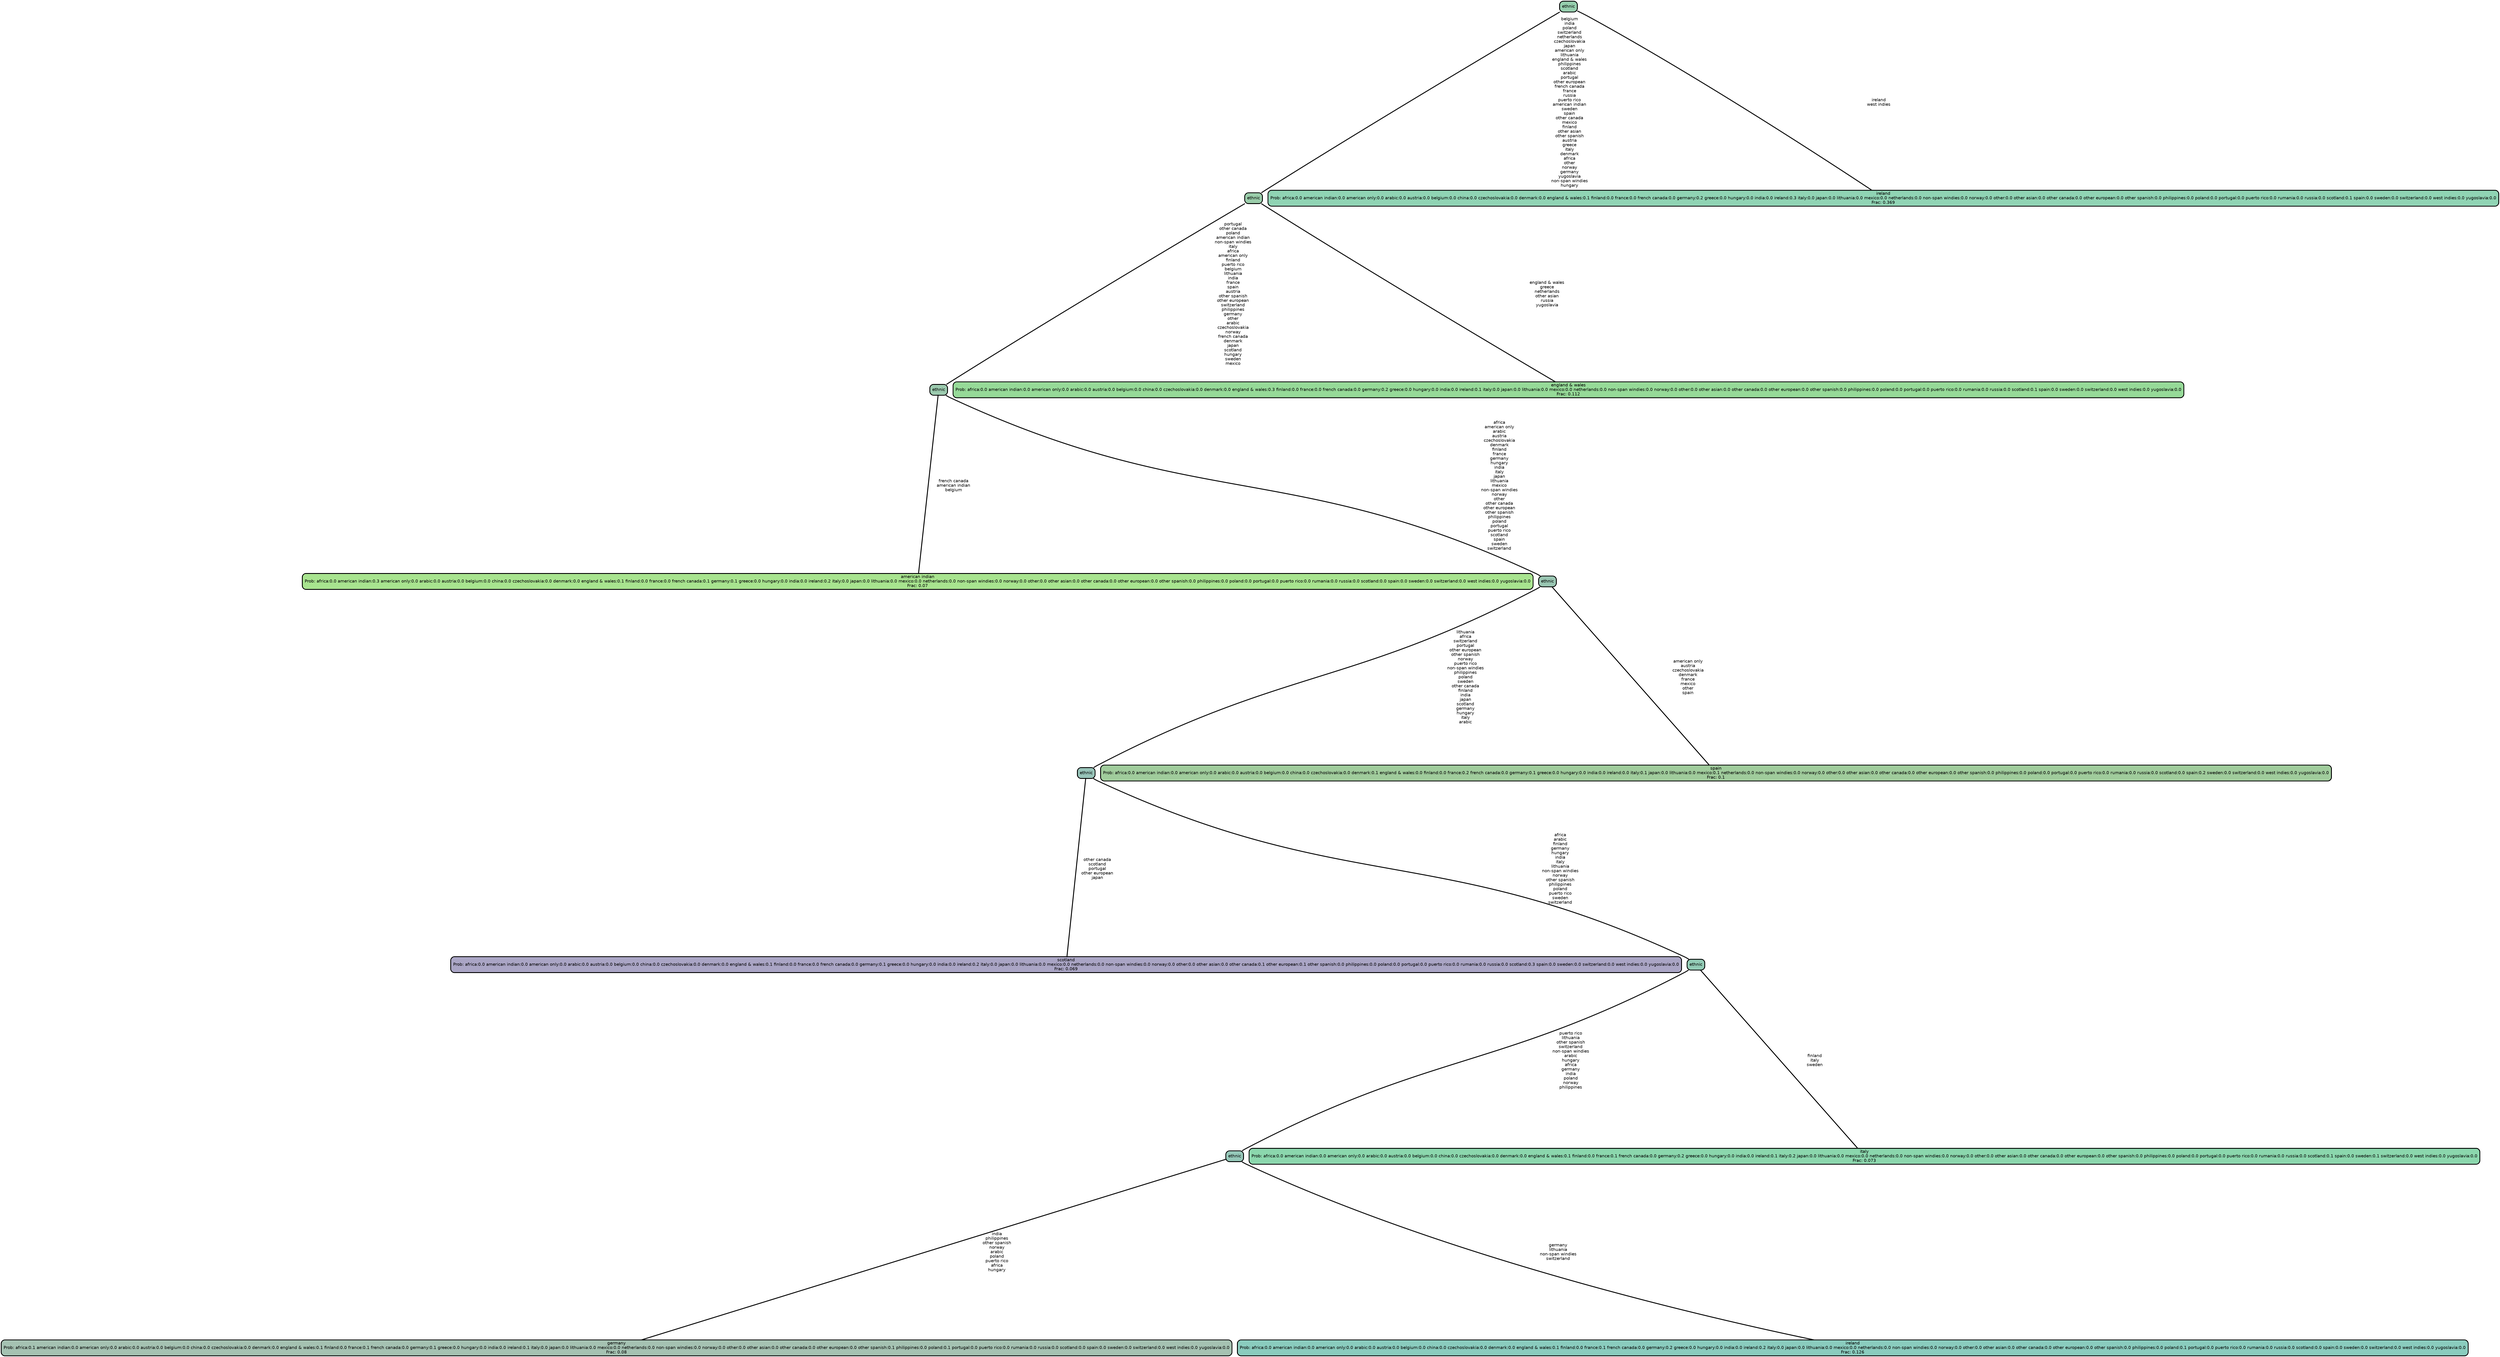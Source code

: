 graph Tree {
node [shape=box, style="filled, rounded",color="black",penwidth="3",fontcolor="black",                 fontname=helvetica] ;
graph [ranksep="0 equally", splines=straight,                 bgcolor=transparent, dpi=200] ;
edge [fontname=helvetica, color=black] ;
0 [label="american indian
Prob: africa:0.0 american indian:0.3 american only:0.0 arabic:0.0 austria:0.0 belgium:0.0 china:0.0 czechoslovakia:0.0 denmark:0.0 england & wales:0.1 finland:0.0 france:0.0 french canada:0.1 germany:0.1 greece:0.0 hungary:0.0 india:0.0 ireland:0.2 italy:0.0 japan:0.0 lithuania:0.0 mexico:0.0 netherlands:0.0 non-span windies:0.0 norway:0.0 other:0.0 other asian:0.0 other canada:0.0 other european:0.0 other spanish:0.0 philippines:0.0 poland:0.0 portugal:0.0 puerto rico:0.0 rumania:0.0 russia:0.0 scotland:0.0 spain:0.0 sweden:0.0 switzerland:0.0 west indies:0.0 yugoslavia:0.0
Frac: 0.07", fillcolor="#a8e48f"] ;
1 [label="ethnic", fillcolor="#9bcaae"] ;
2 [label="scotland
Prob: africa:0.0 american indian:0.0 american only:0.0 arabic:0.0 austria:0.0 belgium:0.0 china:0.0 czechoslovakia:0.0 denmark:0.0 england & wales:0.1 finland:0.0 france:0.0 french canada:0.0 germany:0.1 greece:0.0 hungary:0.0 india:0.0 ireland:0.2 italy:0.0 japan:0.0 lithuania:0.0 mexico:0.0 netherlands:0.0 non-span windies:0.0 norway:0.0 other:0.0 other asian:0.0 other canada:0.1 other european:0.1 other spanish:0.0 philippines:0.0 poland:0.0 portugal:0.0 puerto rico:0.0 rumania:0.0 russia:0.0 scotland:0.3 spain:0.0 sweden:0.0 switzerland:0.0 west indies:0.0 yugoslavia:0.0
Frac: 0.069", fillcolor="#aaa5c5"] ;
3 [label="ethnic", fillcolor="#97c4b9"] ;
4 [label="germany
Prob: africa:0.1 american indian:0.0 american only:0.0 arabic:0.0 austria:0.0 belgium:0.0 china:0.0 czechoslovakia:0.0 denmark:0.0 england & wales:0.1 finland:0.0 france:0.1 french canada:0.0 germany:0.1 greece:0.0 hungary:0.0 india:0.0 ireland:0.1 italy:0.0 japan:0.0 lithuania:0.0 mexico:0.0 netherlands:0.0 non-span windies:0.0 norway:0.0 other:0.0 other asian:0.0 other canada:0.0 other european:0.0 other spanish:0.1 philippines:0.0 poland:0.1 portugal:0.0 puerto rico:0.0 rumania:0.0 russia:0.0 scotland:0.0 spain:0.0 sweden:0.0 switzerland:0.0 west indies:0.0 yugoslavia:0.0
Frac: 0.08", fillcolor="#a5c2b2"] ;
5 [label="ethnic", fillcolor="#95c8b9"] ;
6 [label="ireland
Prob: africa:0.0 american indian:0.0 american only:0.0 arabic:0.0 austria:0.0 belgium:0.0 china:0.0 czechoslovakia:0.0 denmark:0.0 england & wales:0.1 finland:0.0 france:0.1 french canada:0.0 germany:0.2 greece:0.0 hungary:0.0 india:0.0 ireland:0.2 italy:0.0 japan:0.0 lithuania:0.0 mexico:0.0 netherlands:0.0 non-span windies:0.0 norway:0.0 other:0.0 other asian:0.0 other canada:0.0 other european:0.0 other spanish:0.0 philippines:0.0 poland:0.1 portugal:0.0 puerto rico:0.0 rumania:0.0 russia:0.0 scotland:0.0 spain:0.0 sweden:0.0 switzerland:0.0 west indies:0.0 yugoslavia:0.0
Frac: 0.126", fillcolor="#8accbe"] ;
7 [label="ethnic", fillcolor="#92ccb6"] ;
8 [label="italy
Prob: africa:0.0 american indian:0.0 american only:0.0 arabic:0.0 austria:0.0 belgium:0.0 china:0.0 czechoslovakia:0.0 denmark:0.0 england & wales:0.1 finland:0.0 france:0.1 french canada:0.0 germany:0.2 greece:0.0 hungary:0.0 india:0.0 ireland:0.1 italy:0.2 japan:0.0 lithuania:0.0 mexico:0.0 netherlands:0.0 non-span windies:0.0 norway:0.0 other:0.0 other asian:0.0 other canada:0.0 other european:0.0 other spanish:0.0 philippines:0.0 poland:0.0 portugal:0.0 puerto rico:0.0 rumania:0.0 russia:0.0 scotland:0.1 spain:0.0 sweden:0.1 switzerland:0.0 west indies:0.0 yugoslavia:0.0
Frac: 0.073", fillcolor="#8bd7ad"] ;
9 [label="ethnic", fillcolor="#99c6b2"] ;
10 [label="spain
Prob: africa:0.0 american indian:0.0 american only:0.0 arabic:0.0 austria:0.0 belgium:0.0 china:0.0 czechoslovakia:0.0 denmark:0.1 england & wales:0.0 finland:0.0 france:0.2 french canada:0.0 germany:0.1 greece:0.0 hungary:0.0 india:0.0 ireland:0.0 italy:0.1 japan:0.0 lithuania:0.0 mexico:0.1 netherlands:0.0 non-span windies:0.0 norway:0.0 other:0.0 other asian:0.0 other canada:0.0 other european:0.0 other spanish:0.0 philippines:0.0 poland:0.0 portugal:0.0 puerto rico:0.0 rumania:0.0 russia:0.0 scotland:0.0 spain:0.2 sweden:0.0 switzerland:0.0 west indies:0.0 yugoslavia:0.0
Frac: 0.1", fillcolor="#a0cc9c"] ;
11 [label="ethnic", fillcolor="#9acdaa"] ;
12 [label="england & wales
Prob: africa:0.0 american indian:0.0 american only:0.0 arabic:0.0 austria:0.0 belgium:0.0 china:0.0 czechoslovakia:0.0 denmark:0.0 england & wales:0.3 finland:0.0 france:0.0 french canada:0.0 germany:0.2 greece:0.0 hungary:0.0 india:0.0 ireland:0.1 italy:0.0 japan:0.0 lithuania:0.0 mexico:0.0 netherlands:0.0 non-span windies:0.0 norway:0.0 other:0.0 other asian:0.0 other canada:0.0 other european:0.0 other spanish:0.0 philippines:0.0 poland:0.0 portugal:0.0 puerto rico:0.0 rumania:0.0 russia:0.0 scotland:0.1 spain:0.0 sweden:0.0 switzerland:0.0 west indies:0.0 yugoslavia:0.0
Frac: 0.112", fillcolor="#96da98"] ;
13 [label="ethnic", fillcolor="#96cfae"] ;
14 [label="ireland
Prob: africa:0.0 american indian:0.0 american only:0.0 arabic:0.0 austria:0.0 belgium:0.0 china:0.0 czechoslovakia:0.0 denmark:0.0 england & wales:0.1 finland:0.0 france:0.0 french canada:0.0 germany:0.2 greece:0.0 hungary:0.0 india:0.0 ireland:0.3 italy:0.0 japan:0.0 lithuania:0.0 mexico:0.0 netherlands:0.0 non-span windies:0.0 norway:0.0 other:0.0 other asian:0.0 other canada:0.0 other european:0.0 other spanish:0.0 philippines:0.0 poland:0.0 portugal:0.0 puerto rico:0.0 rumania:0.0 russia:0.0 scotland:0.1 spain:0.0 sweden:0.0 switzerland:0.0 west indies:0.0 yugoslavia:0.0
Frac: 0.369", fillcolor="#90d4b4"] ;
1 -- 0 [label=" french canada\n american indian\n belgium",penwidth=3] ;
1 -- 9 [label=" africa\n american only\n arabic\n austria\n czechoslovakia\n denmark\n finland\n france\n germany\n hungary\n india\n italy\n japan\n lithuania\n mexico\n non-span windies\n norway\n other\n other canada\n other european\n other spanish\n philippines\n poland\n portugal\n puerto rico\n scotland\n spain\n sweden\n switzerland",penwidth=3] ;
3 -- 2 [label=" other canada\n scotland\n portugal\n other european\n japan",penwidth=3] ;
3 -- 7 [label=" africa\n arabic\n finland\n germany\n hungary\n india\n italy\n lithuania\n non-span windies\n norway\n other spanish\n philippines\n poland\n puerto rico\n sweden\n switzerland",penwidth=3] ;
5 -- 4 [label=" india\n philippines\n other spanish\n norway\n arabic\n poland\n puerto rico\n africa\n hungary",penwidth=3] ;
5 -- 6 [label=" germany\n lithuania\n non-span windies\n switzerland",penwidth=3] ;
7 -- 5 [label=" puerto rico\n lithuania\n other spanish\n switzerland\n non-span windies\n arabic\n hungary\n africa\n germany\n india\n poland\n norway\n philippines",penwidth=3] ;
7 -- 8 [label=" finland\n italy\n sweden",penwidth=3] ;
9 -- 3 [label=" lithuania\n africa\n switzerland\n portugal\n other european\n other spanish\n norway\n puerto rico\n non-span windies\n philippines\n poland\n sweden\n other canada\n finland\n india\n japan\n scotland\n germany\n hungary\n italy\n arabic",penwidth=3] ;
9 -- 10 [label=" american only\n austria\n czechoslovakia\n denmark\n france\n mexico\n other\n spain",penwidth=3] ;
11 -- 1 [label=" portugal\n other canada\n poland\n american indian\n non-span windies\n italy\n africa\n american only\n finland\n puerto rico\n belgium\n lithuania\n india\n france\n spain\n austria\n other spanish\n other european\n switzerland\n philippines\n germany\n other\n arabic\n czechoslovakia\n norway\n french canada\n denmark\n japan\n scotland\n hungary\n sweden\n mexico",penwidth=3] ;
11 -- 12 [label=" england & wales\n greece\n netherlands\n other asian\n russia\n yugoslavia",penwidth=3] ;
13 -- 11 [label=" belgium\n india\n poland\n switzerland\n netherlands\n czechoslovakia\n japan\n american only\n lithuania\n england & wales\n philippines\n scotland\n arabic\n portugal\n other european\n french canada\n france\n russia\n puerto rico\n american indian\n sweden\n spain\n other canada\n mexico\n finland\n other asian\n other spanish\n austria\n greece\n italy\n denmark\n africa\n other\n norway\n germany\n yugoslavia\n non-span windies\n hungary",penwidth=3] ;
13 -- 14 [label=" ireland\n west indies",penwidth=3] ;
{rank = same;}}